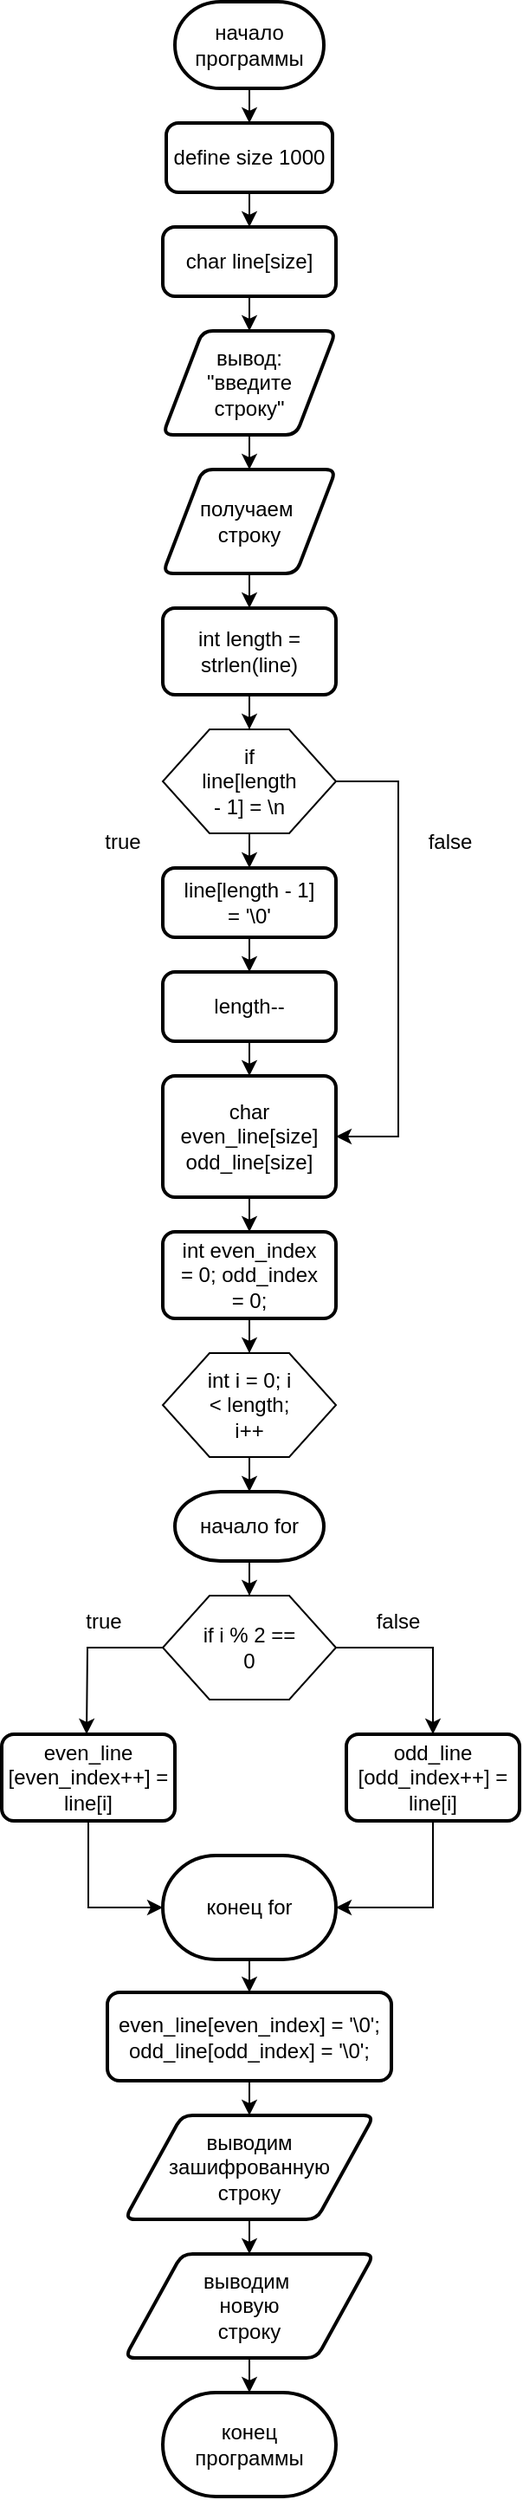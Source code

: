<mxfile version="24.8.6">
  <diagram name="Страница — 1" id="5YZ41kcsLlbFZz8MELLw">
    <mxGraphModel dx="1753" dy="970" grid="1" gridSize="10" guides="1" tooltips="1" connect="1" arrows="1" fold="1" page="1" pageScale="1" pageWidth="827" pageHeight="1169" math="0" shadow="0">
      <root>
        <mxCell id="0" />
        <mxCell id="1" parent="0" />
        <mxCell id="q0t6dMXt2IT7jZGpHR6J-2" style="edgeStyle=orthogonalEdgeStyle;rounded=0;orthogonalLoop=1;jettySize=auto;html=1;" edge="1" parent="1" source="q0t6dMXt2IT7jZGpHR6J-1" target="q0t6dMXt2IT7jZGpHR6J-3">
          <mxGeometry relative="1" as="geometry">
            <mxPoint x="414" y="90" as="targetPoint" />
          </mxGeometry>
        </mxCell>
        <mxCell id="q0t6dMXt2IT7jZGpHR6J-1" value="начало программы" style="strokeWidth=2;html=1;shape=mxgraph.flowchart.terminator;whiteSpace=wrap;" vertex="1" parent="1">
          <mxGeometry x="371" y="20" width="86" height="50" as="geometry" />
        </mxCell>
        <mxCell id="q0t6dMXt2IT7jZGpHR6J-5" value="" style="edgeStyle=orthogonalEdgeStyle;rounded=0;orthogonalLoop=1;jettySize=auto;html=1;" edge="1" parent="1" source="q0t6dMXt2IT7jZGpHR6J-3" target="q0t6dMXt2IT7jZGpHR6J-4">
          <mxGeometry relative="1" as="geometry" />
        </mxCell>
        <mxCell id="q0t6dMXt2IT7jZGpHR6J-3" value="define size 1000" style="rounded=1;whiteSpace=wrap;html=1;absoluteArcSize=1;arcSize=14;strokeWidth=2;" vertex="1" parent="1">
          <mxGeometry x="366" y="90" width="96" height="40" as="geometry" />
        </mxCell>
        <mxCell id="q0t6dMXt2IT7jZGpHR6J-7" value="" style="edgeStyle=orthogonalEdgeStyle;rounded=0;orthogonalLoop=1;jettySize=auto;html=1;" edge="1" parent="1" source="q0t6dMXt2IT7jZGpHR6J-4" target="q0t6dMXt2IT7jZGpHR6J-6">
          <mxGeometry relative="1" as="geometry" />
        </mxCell>
        <mxCell id="q0t6dMXt2IT7jZGpHR6J-4" value="char line[size]" style="rounded=1;whiteSpace=wrap;html=1;absoluteArcSize=1;arcSize=14;strokeWidth=2;" vertex="1" parent="1">
          <mxGeometry x="364" y="150" width="100" height="40" as="geometry" />
        </mxCell>
        <mxCell id="q0t6dMXt2IT7jZGpHR6J-8" style="edgeStyle=orthogonalEdgeStyle;rounded=0;orthogonalLoop=1;jettySize=auto;html=1;" edge="1" parent="1" source="q0t6dMXt2IT7jZGpHR6J-6" target="q0t6dMXt2IT7jZGpHR6J-9">
          <mxGeometry relative="1" as="geometry">
            <mxPoint x="414" y="290" as="targetPoint" />
          </mxGeometry>
        </mxCell>
        <mxCell id="q0t6dMXt2IT7jZGpHR6J-6" value="вывод:&lt;br&gt;&quot;введите&lt;div&gt;строку&quot;&lt;/div&gt;" style="shape=parallelogram;html=1;strokeWidth=2;perimeter=parallelogramPerimeter;whiteSpace=wrap;rounded=1;arcSize=12;size=0.23;" vertex="1" parent="1">
          <mxGeometry x="364" y="210" width="100" height="60" as="geometry" />
        </mxCell>
        <mxCell id="q0t6dMXt2IT7jZGpHR6J-11" value="" style="edgeStyle=orthogonalEdgeStyle;rounded=0;orthogonalLoop=1;jettySize=auto;html=1;" edge="1" parent="1" source="q0t6dMXt2IT7jZGpHR6J-9" target="q0t6dMXt2IT7jZGpHR6J-10">
          <mxGeometry relative="1" as="geometry" />
        </mxCell>
        <mxCell id="q0t6dMXt2IT7jZGpHR6J-9" value="получаем&amp;nbsp;&lt;div&gt;строку&lt;/div&gt;" style="shape=parallelogram;html=1;strokeWidth=2;perimeter=parallelogramPerimeter;whiteSpace=wrap;rounded=1;arcSize=12;size=0.23;" vertex="1" parent="1">
          <mxGeometry x="364" y="290" width="100" height="60" as="geometry" />
        </mxCell>
        <mxCell id="q0t6dMXt2IT7jZGpHR6J-17" style="edgeStyle=orthogonalEdgeStyle;rounded=0;orthogonalLoop=1;jettySize=auto;html=1;entryX=0.5;entryY=0;entryDx=0;entryDy=0;" edge="1" parent="1" source="q0t6dMXt2IT7jZGpHR6J-10" target="q0t6dMXt2IT7jZGpHR6J-12">
          <mxGeometry relative="1" as="geometry" />
        </mxCell>
        <mxCell id="q0t6dMXt2IT7jZGpHR6J-10" value="int length = strlen(line)" style="rounded=1;whiteSpace=wrap;html=1;absoluteArcSize=1;arcSize=14;strokeWidth=2;" vertex="1" parent="1">
          <mxGeometry x="364" y="370" width="100" height="50" as="geometry" />
        </mxCell>
        <mxCell id="q0t6dMXt2IT7jZGpHR6J-18" style="edgeStyle=orthogonalEdgeStyle;rounded=0;orthogonalLoop=1;jettySize=auto;html=1;" edge="1" parent="1" source="q0t6dMXt2IT7jZGpHR6J-12" target="q0t6dMXt2IT7jZGpHR6J-19">
          <mxGeometry relative="1" as="geometry">
            <mxPoint x="414" y="520" as="targetPoint" />
          </mxGeometry>
        </mxCell>
        <mxCell id="q0t6dMXt2IT7jZGpHR6J-25" style="edgeStyle=orthogonalEdgeStyle;rounded=0;orthogonalLoop=1;jettySize=auto;html=1;" edge="1" parent="1" source="q0t6dMXt2IT7jZGpHR6J-12" target="q0t6dMXt2IT7jZGpHR6J-24">
          <mxGeometry relative="1" as="geometry">
            <Array as="points">
              <mxPoint x="500" y="470" />
              <mxPoint x="500" y="675" />
            </Array>
          </mxGeometry>
        </mxCell>
        <mxCell id="q0t6dMXt2IT7jZGpHR6J-12" value="" style="verticalLabelPosition=bottom;verticalAlign=top;html=1;shape=hexagon;perimeter=hexagonPerimeter2;arcSize=6;size=0.27;" vertex="1" parent="1">
          <mxGeometry x="364" y="440" width="100" height="60" as="geometry" />
        </mxCell>
        <mxCell id="q0t6dMXt2IT7jZGpHR6J-13" value="if line[length - 1] = \n" style="text;strokeColor=none;align=center;fillColor=none;html=1;verticalAlign=middle;whiteSpace=wrap;rounded=0;" vertex="1" parent="1">
          <mxGeometry x="384" y="455" width="60" height="30" as="geometry" />
        </mxCell>
        <mxCell id="q0t6dMXt2IT7jZGpHR6J-21" style="edgeStyle=orthogonalEdgeStyle;rounded=0;orthogonalLoop=1;jettySize=auto;html=1;entryX=0.5;entryY=0;entryDx=0;entryDy=0;" edge="1" parent="1" source="q0t6dMXt2IT7jZGpHR6J-19" target="q0t6dMXt2IT7jZGpHR6J-20">
          <mxGeometry relative="1" as="geometry" />
        </mxCell>
        <mxCell id="q0t6dMXt2IT7jZGpHR6J-19" value="line[length - 1]&lt;div&gt;= &#39;\0&#39;&lt;/div&gt;" style="rounded=1;whiteSpace=wrap;html=1;absoluteArcSize=1;arcSize=14;strokeWidth=2;" vertex="1" parent="1">
          <mxGeometry x="364" y="520" width="100" height="40" as="geometry" />
        </mxCell>
        <mxCell id="q0t6dMXt2IT7jZGpHR6J-23" style="edgeStyle=orthogonalEdgeStyle;rounded=0;orthogonalLoop=1;jettySize=auto;html=1;" edge="1" parent="1" source="q0t6dMXt2IT7jZGpHR6J-20" target="q0t6dMXt2IT7jZGpHR6J-24">
          <mxGeometry relative="1" as="geometry">
            <mxPoint x="414" y="640" as="targetPoint" />
          </mxGeometry>
        </mxCell>
        <mxCell id="q0t6dMXt2IT7jZGpHR6J-20" value="length--" style="rounded=1;whiteSpace=wrap;html=1;absoluteArcSize=1;arcSize=14;strokeWidth=2;" vertex="1" parent="1">
          <mxGeometry x="364" y="580" width="100" height="40" as="geometry" />
        </mxCell>
        <mxCell id="q0t6dMXt2IT7jZGpHR6J-22" value="true" style="text;strokeColor=none;align=center;fillColor=none;html=1;verticalAlign=middle;whiteSpace=wrap;rounded=0;" vertex="1" parent="1">
          <mxGeometry x="311" y="490" width="60" height="30" as="geometry" />
        </mxCell>
        <mxCell id="q0t6dMXt2IT7jZGpHR6J-27" style="edgeStyle=orthogonalEdgeStyle;rounded=0;orthogonalLoop=1;jettySize=auto;html=1;" edge="1" parent="1" source="q0t6dMXt2IT7jZGpHR6J-24" target="q0t6dMXt2IT7jZGpHR6J-28">
          <mxGeometry relative="1" as="geometry">
            <mxPoint x="414" y="730" as="targetPoint" />
          </mxGeometry>
        </mxCell>
        <mxCell id="q0t6dMXt2IT7jZGpHR6J-24" value="char even_line[size]&lt;div&gt;odd_line[size]&lt;/div&gt;" style="rounded=1;whiteSpace=wrap;html=1;absoluteArcSize=1;arcSize=14;strokeWidth=2;" vertex="1" parent="1">
          <mxGeometry x="364" y="640" width="100" height="70" as="geometry" />
        </mxCell>
        <mxCell id="q0t6dMXt2IT7jZGpHR6J-26" value="false" style="text;strokeColor=none;align=center;fillColor=none;html=1;verticalAlign=middle;whiteSpace=wrap;rounded=0;" vertex="1" parent="1">
          <mxGeometry x="500" y="490" width="60" height="30" as="geometry" />
        </mxCell>
        <mxCell id="q0t6dMXt2IT7jZGpHR6J-31" style="edgeStyle=orthogonalEdgeStyle;rounded=0;orthogonalLoop=1;jettySize=auto;html=1;entryX=0.5;entryY=0;entryDx=0;entryDy=0;" edge="1" parent="1" source="q0t6dMXt2IT7jZGpHR6J-28" target="q0t6dMXt2IT7jZGpHR6J-29">
          <mxGeometry relative="1" as="geometry" />
        </mxCell>
        <mxCell id="q0t6dMXt2IT7jZGpHR6J-28" value="int even_index&lt;div&gt;= 0; odd_index&lt;/div&gt;&lt;div&gt;= 0;&lt;/div&gt;" style="rounded=1;whiteSpace=wrap;html=1;absoluteArcSize=1;arcSize=14;strokeWidth=2;" vertex="1" parent="1">
          <mxGeometry x="364" y="730" width="100" height="50" as="geometry" />
        </mxCell>
        <mxCell id="q0t6dMXt2IT7jZGpHR6J-32" style="edgeStyle=orthogonalEdgeStyle;rounded=0;orthogonalLoop=1;jettySize=auto;html=1;" edge="1" parent="1" source="q0t6dMXt2IT7jZGpHR6J-29">
          <mxGeometry relative="1" as="geometry">
            <mxPoint x="414" y="880" as="targetPoint" />
          </mxGeometry>
        </mxCell>
        <mxCell id="q0t6dMXt2IT7jZGpHR6J-29" value="" style="verticalLabelPosition=bottom;verticalAlign=top;html=1;shape=hexagon;perimeter=hexagonPerimeter2;arcSize=6;size=0.27;" vertex="1" parent="1">
          <mxGeometry x="364" y="800" width="100" height="60" as="geometry" />
        </mxCell>
        <mxCell id="q0t6dMXt2IT7jZGpHR6J-30" value="int i = 0; i &amp;lt; length; i++" style="text;strokeColor=none;align=center;fillColor=none;html=1;verticalAlign=middle;whiteSpace=wrap;rounded=0;" vertex="1" parent="1">
          <mxGeometry x="384" y="815" width="60" height="30" as="geometry" />
        </mxCell>
        <mxCell id="q0t6dMXt2IT7jZGpHR6J-35" value="" style="edgeStyle=orthogonalEdgeStyle;rounded=0;orthogonalLoop=1;jettySize=auto;html=1;" edge="1" parent="1" source="q0t6dMXt2IT7jZGpHR6J-33" target="q0t6dMXt2IT7jZGpHR6J-34">
          <mxGeometry relative="1" as="geometry" />
        </mxCell>
        <mxCell id="q0t6dMXt2IT7jZGpHR6J-33" value="начало for" style="strokeWidth=2;html=1;shape=mxgraph.flowchart.terminator;whiteSpace=wrap;" vertex="1" parent="1">
          <mxGeometry x="371" y="880" width="86" height="40" as="geometry" />
        </mxCell>
        <mxCell id="q0t6dMXt2IT7jZGpHR6J-37" style="edgeStyle=orthogonalEdgeStyle;rounded=0;orthogonalLoop=1;jettySize=auto;html=1;" edge="1" parent="1" source="q0t6dMXt2IT7jZGpHR6J-34">
          <mxGeometry relative="1" as="geometry">
            <mxPoint x="320" y="1020" as="targetPoint" />
          </mxGeometry>
        </mxCell>
        <mxCell id="q0t6dMXt2IT7jZGpHR6J-41" style="edgeStyle=orthogonalEdgeStyle;rounded=0;orthogonalLoop=1;jettySize=auto;html=1;" edge="1" parent="1" source="q0t6dMXt2IT7jZGpHR6J-34" target="q0t6dMXt2IT7jZGpHR6J-40">
          <mxGeometry relative="1" as="geometry" />
        </mxCell>
        <mxCell id="q0t6dMXt2IT7jZGpHR6J-34" value="" style="verticalLabelPosition=bottom;verticalAlign=top;html=1;shape=hexagon;perimeter=hexagonPerimeter2;arcSize=6;size=0.27;" vertex="1" parent="1">
          <mxGeometry x="364" y="940" width="100" height="60" as="geometry" />
        </mxCell>
        <mxCell id="q0t6dMXt2IT7jZGpHR6J-36" value="if i % 2 == 0" style="text;strokeColor=none;align=center;fillColor=none;html=1;verticalAlign=middle;whiteSpace=wrap;rounded=0;" vertex="1" parent="1">
          <mxGeometry x="384" y="955" width="60" height="30" as="geometry" />
        </mxCell>
        <mxCell id="q0t6dMXt2IT7jZGpHR6J-38" value="even_line&lt;div&gt;[even_index++] = line[i]&lt;/div&gt;" style="rounded=1;whiteSpace=wrap;html=1;absoluteArcSize=1;arcSize=14;strokeWidth=2;" vertex="1" parent="1">
          <mxGeometry x="271" y="1020" width="100" height="50" as="geometry" />
        </mxCell>
        <mxCell id="q0t6dMXt2IT7jZGpHR6J-40" value="odd_line&lt;div&gt;[odd_index++] = line[i]&lt;/div&gt;" style="rounded=1;whiteSpace=wrap;html=1;absoluteArcSize=1;arcSize=14;strokeWidth=2;" vertex="1" parent="1">
          <mxGeometry x="470" y="1020" width="100" height="50" as="geometry" />
        </mxCell>
        <mxCell id="q0t6dMXt2IT7jZGpHR6J-42" value="false" style="text;strokeColor=none;align=center;fillColor=none;html=1;verticalAlign=middle;whiteSpace=wrap;rounded=0;" vertex="1" parent="1">
          <mxGeometry x="470" y="940" width="60" height="30" as="geometry" />
        </mxCell>
        <mxCell id="q0t6dMXt2IT7jZGpHR6J-43" value="true" style="text;strokeColor=none;align=center;fillColor=none;html=1;verticalAlign=middle;whiteSpace=wrap;rounded=0;" vertex="1" parent="1">
          <mxGeometry x="300" y="940" width="60" height="30" as="geometry" />
        </mxCell>
        <mxCell id="q0t6dMXt2IT7jZGpHR6J-50" style="edgeStyle=orthogonalEdgeStyle;rounded=0;orthogonalLoop=1;jettySize=auto;html=1;entryX=0.5;entryY=0;entryDx=0;entryDy=0;" edge="1" parent="1" source="q0t6dMXt2IT7jZGpHR6J-44" target="q0t6dMXt2IT7jZGpHR6J-48">
          <mxGeometry relative="1" as="geometry" />
        </mxCell>
        <mxCell id="q0t6dMXt2IT7jZGpHR6J-44" value="конец for" style="strokeWidth=2;html=1;shape=mxgraph.flowchart.terminator;whiteSpace=wrap;" vertex="1" parent="1">
          <mxGeometry x="364" y="1090" width="100" height="60" as="geometry" />
        </mxCell>
        <mxCell id="q0t6dMXt2IT7jZGpHR6J-46" style="edgeStyle=orthogonalEdgeStyle;rounded=0;orthogonalLoop=1;jettySize=auto;html=1;entryX=0;entryY=0.5;entryDx=0;entryDy=0;entryPerimeter=0;" edge="1" parent="1" source="q0t6dMXt2IT7jZGpHR6J-38" target="q0t6dMXt2IT7jZGpHR6J-44">
          <mxGeometry relative="1" as="geometry" />
        </mxCell>
        <mxCell id="q0t6dMXt2IT7jZGpHR6J-47" style="edgeStyle=orthogonalEdgeStyle;rounded=0;orthogonalLoop=1;jettySize=auto;html=1;entryX=1;entryY=0.5;entryDx=0;entryDy=0;entryPerimeter=0;" edge="1" parent="1" source="q0t6dMXt2IT7jZGpHR6J-40" target="q0t6dMXt2IT7jZGpHR6J-44">
          <mxGeometry relative="1" as="geometry">
            <Array as="points">
              <mxPoint x="520" y="1120" />
            </Array>
          </mxGeometry>
        </mxCell>
        <mxCell id="q0t6dMXt2IT7jZGpHR6J-52" style="edgeStyle=orthogonalEdgeStyle;rounded=0;orthogonalLoop=1;jettySize=auto;html=1;entryX=0.5;entryY=0;entryDx=0;entryDy=0;" edge="1" parent="1" source="q0t6dMXt2IT7jZGpHR6J-48" target="q0t6dMXt2IT7jZGpHR6J-51">
          <mxGeometry relative="1" as="geometry" />
        </mxCell>
        <mxCell id="q0t6dMXt2IT7jZGpHR6J-48" value="even_line[even_index] = &#39;\0&#39;;&lt;div&gt;odd_line[odd_index] = &#39;\0&#39;;&lt;/div&gt;" style="rounded=1;whiteSpace=wrap;html=1;absoluteArcSize=1;arcSize=14;strokeWidth=2;" vertex="1" parent="1">
          <mxGeometry x="332" y="1169" width="164" height="51" as="geometry" />
        </mxCell>
        <mxCell id="q0t6dMXt2IT7jZGpHR6J-54" style="edgeStyle=orthogonalEdgeStyle;rounded=0;orthogonalLoop=1;jettySize=auto;html=1;" edge="1" parent="1" source="q0t6dMXt2IT7jZGpHR6J-51" target="q0t6dMXt2IT7jZGpHR6J-53">
          <mxGeometry relative="1" as="geometry" />
        </mxCell>
        <mxCell id="q0t6dMXt2IT7jZGpHR6J-51" value="выводим&lt;div&gt;зашифрованную&lt;/div&gt;&lt;div&gt;строку&lt;/div&gt;" style="shape=parallelogram;html=1;strokeWidth=2;perimeter=parallelogramPerimeter;whiteSpace=wrap;rounded=1;arcSize=12;size=0.23;" vertex="1" parent="1">
          <mxGeometry x="342" y="1240" width="144" height="60" as="geometry" />
        </mxCell>
        <mxCell id="q0t6dMXt2IT7jZGpHR6J-53" value="выводим&amp;nbsp;&lt;div&gt;новую&lt;/div&gt;&lt;div&gt;строку&lt;/div&gt;" style="shape=parallelogram;html=1;strokeWidth=2;perimeter=parallelogramPerimeter;whiteSpace=wrap;rounded=1;arcSize=12;size=0.23;" vertex="1" parent="1">
          <mxGeometry x="342" y="1320" width="144" height="60" as="geometry" />
        </mxCell>
        <mxCell id="q0t6dMXt2IT7jZGpHR6J-55" value="конец&lt;div&gt;программы&lt;/div&gt;" style="strokeWidth=2;html=1;shape=mxgraph.flowchart.terminator;whiteSpace=wrap;" vertex="1" parent="1">
          <mxGeometry x="364" y="1400" width="100" height="60" as="geometry" />
        </mxCell>
        <mxCell id="q0t6dMXt2IT7jZGpHR6J-56" style="edgeStyle=orthogonalEdgeStyle;rounded=0;orthogonalLoop=1;jettySize=auto;html=1;entryX=0.5;entryY=0;entryDx=0;entryDy=0;entryPerimeter=0;" edge="1" parent="1" source="q0t6dMXt2IT7jZGpHR6J-53" target="q0t6dMXt2IT7jZGpHR6J-55">
          <mxGeometry relative="1" as="geometry" />
        </mxCell>
      </root>
    </mxGraphModel>
  </diagram>
</mxfile>
